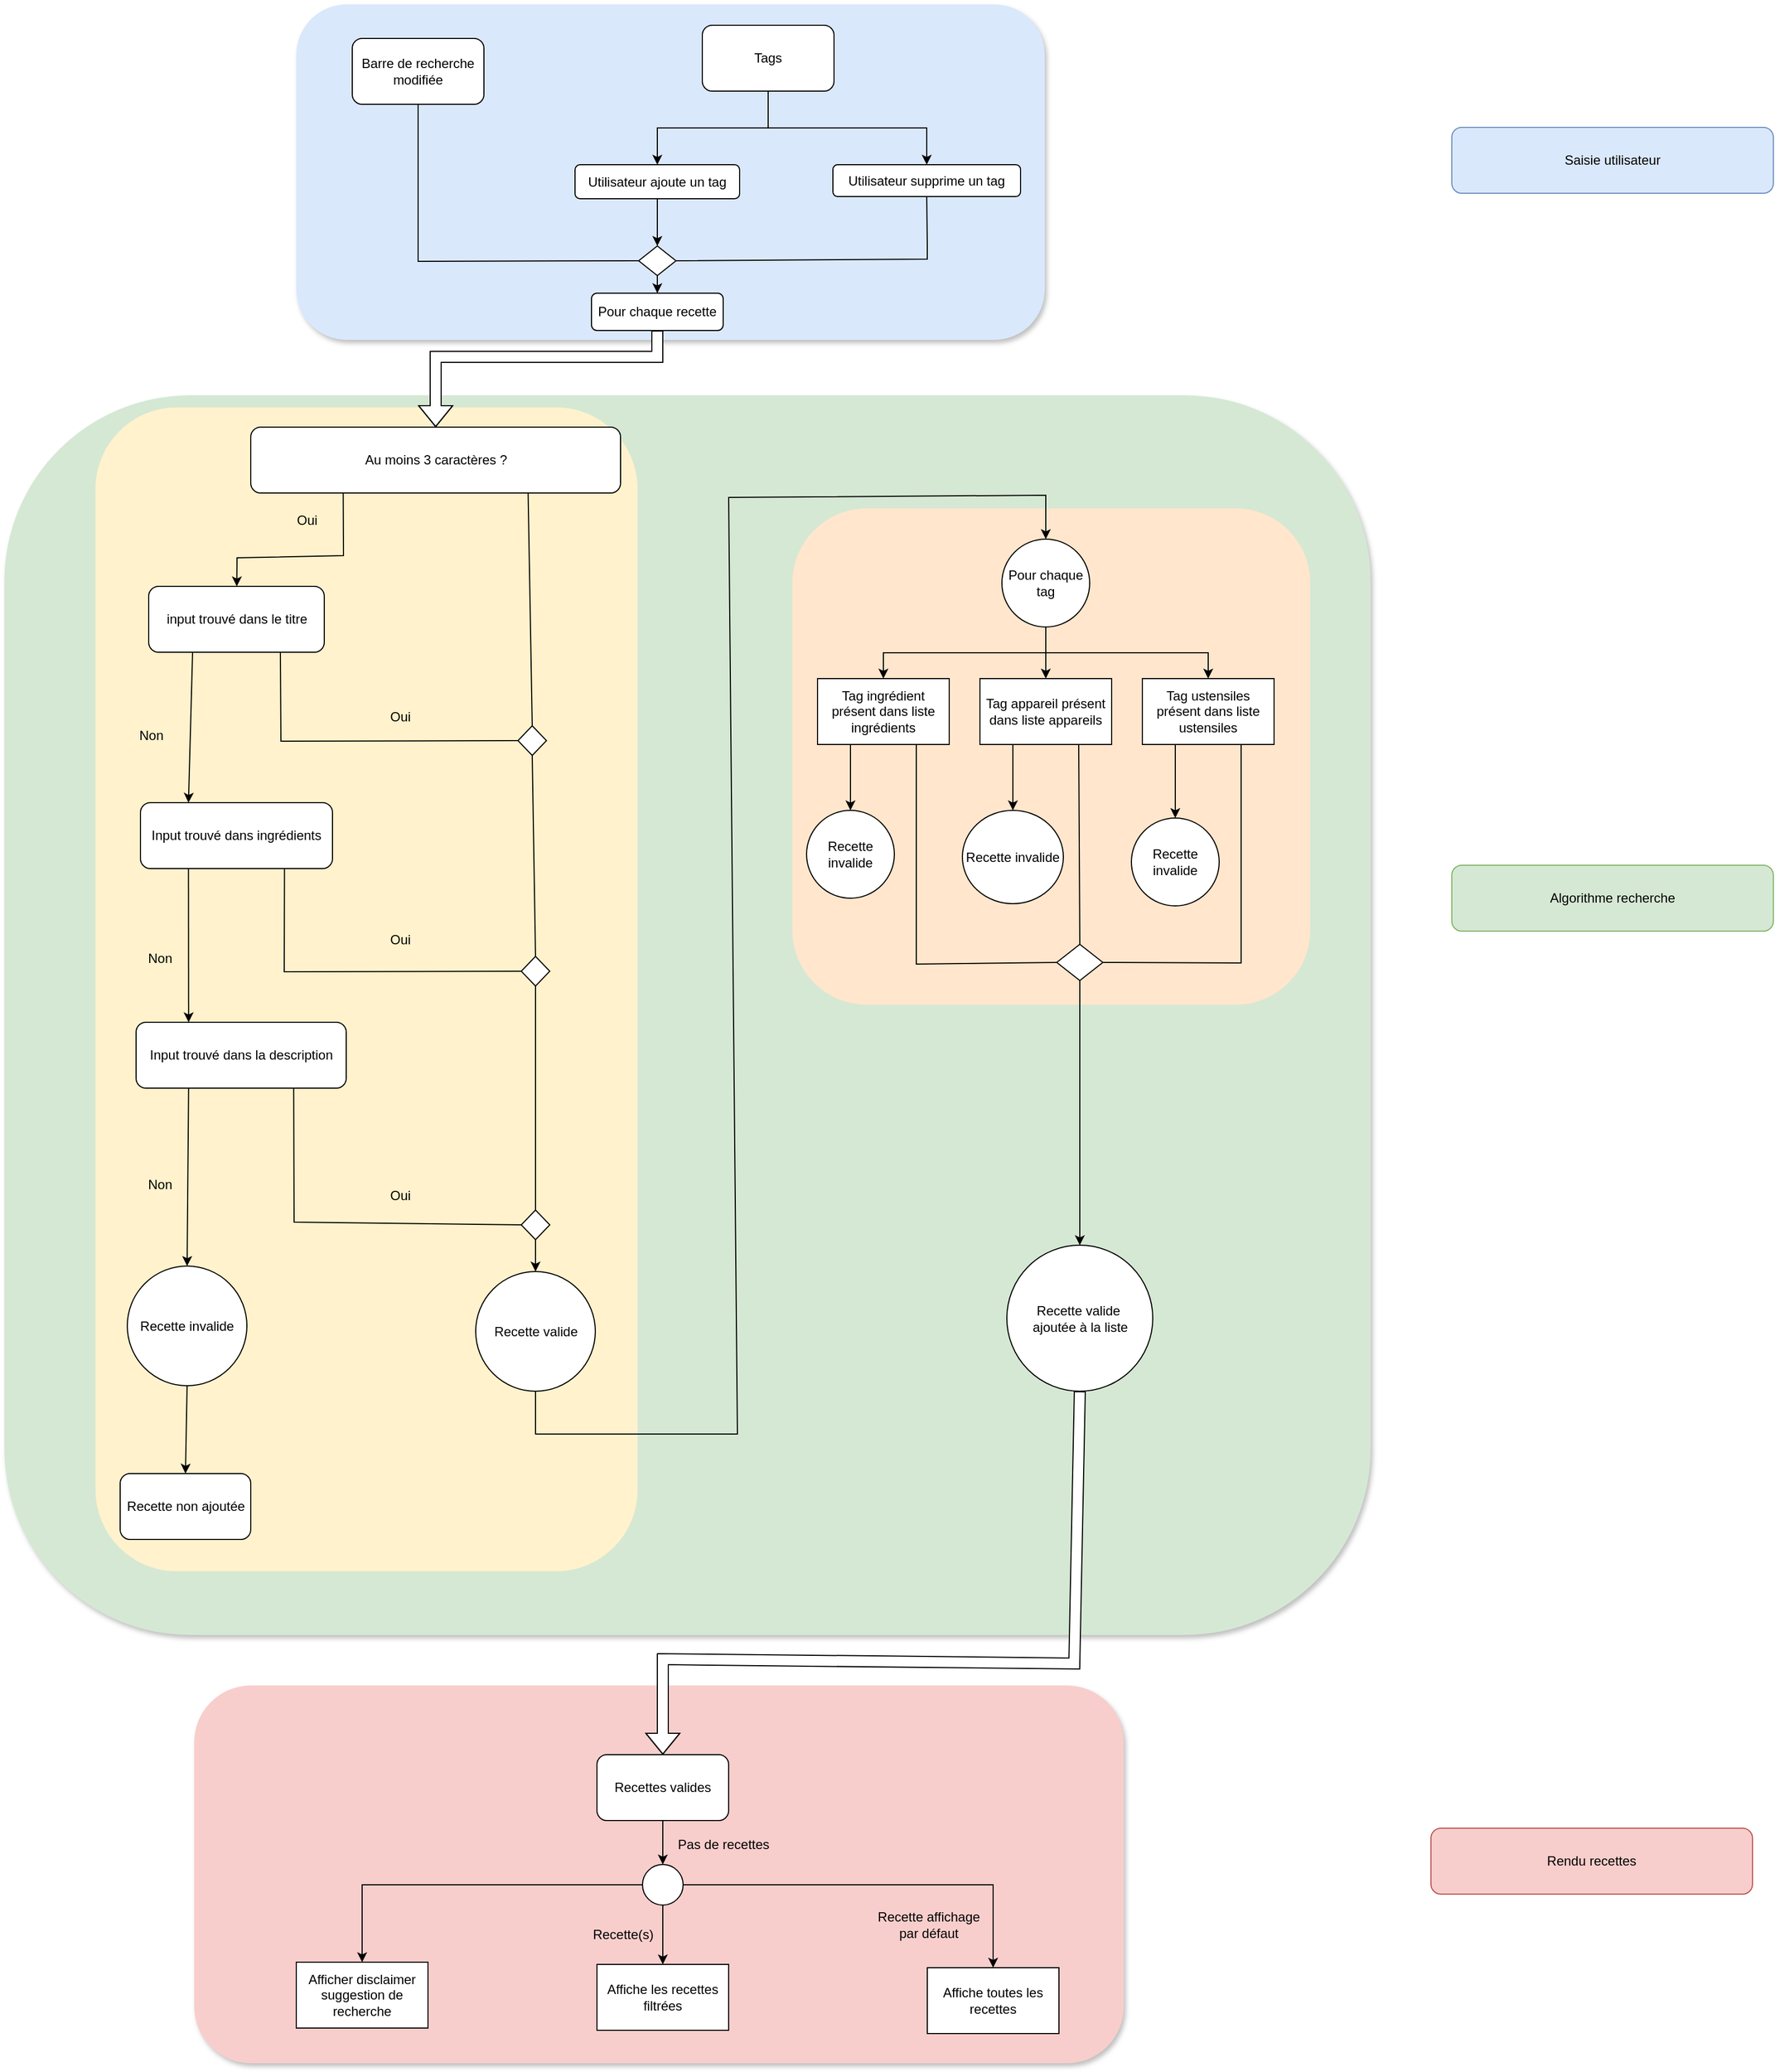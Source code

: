 <mxfile version="26.0.6">
  <diagram id="C5RBs43oDa-KdzZeNtuy" name="Page-1">
    <mxGraphModel grid="0" page="1" gridSize="10" guides="1" tooltips="1" connect="1" arrows="1" fold="1" pageScale="1" pageWidth="827" pageHeight="1169" math="0" shadow="0">
      <root>
        <mxCell id="WIyWlLk6GJQsqaUBKTNV-0" />
        <mxCell id="WIyWlLk6GJQsqaUBKTNV-1" parent="WIyWlLk6GJQsqaUBKTNV-0" />
        <mxCell id="YOI-uwfIqBbVVLLgksNk-14" value="" style="rounded=1;whiteSpace=wrap;html=1;fillColor=#d5e8d4;dashed=1;strokeColor=none;shadow=1;" vertex="1" parent="WIyWlLk6GJQsqaUBKTNV-1">
          <mxGeometry x="221" y="365" width="1245" height="1129" as="geometry" />
        </mxCell>
        <mxCell id="YOI-uwfIqBbVVLLgksNk-123" value="" style="rounded=1;whiteSpace=wrap;html=1;dashed=1;fillColor=#ffe6cc;strokeColor=none;shadow=0;" vertex="1" parent="WIyWlLk6GJQsqaUBKTNV-1">
          <mxGeometry x="939" y="468" width="472" height="452" as="geometry" />
        </mxCell>
        <mxCell id="YOI-uwfIqBbVVLLgksNk-120" value="" style="rounded=1;whiteSpace=wrap;html=1;dashed=1;fillColor=#fff2cc;strokeColor=none;shadow=0;" vertex="1" parent="WIyWlLk6GJQsqaUBKTNV-1">
          <mxGeometry x="304" y="376" width="494" height="1060" as="geometry" />
        </mxCell>
        <mxCell id="YOI-uwfIqBbVVLLgksNk-18" value="" style="rounded=1;whiteSpace=wrap;html=1;fillColor=#f8cecc;strokeColor=none;dashed=1;shadow=1;" vertex="1" parent="WIyWlLk6GJQsqaUBKTNV-1">
          <mxGeometry x="394" y="1540" width="847" height="344" as="geometry" />
        </mxCell>
        <mxCell id="YOI-uwfIqBbVVLLgksNk-12" value="" style="rounded=1;whiteSpace=wrap;html=1;fillColor=#dae8fc;strokeColor=none;shadow=1;" vertex="1" parent="WIyWlLk6GJQsqaUBKTNV-1">
          <mxGeometry x="487" y="9" width="682" height="305.5" as="geometry" />
        </mxCell>
        <mxCell id="4XZCwEGbt0SwwIOm-SQa-47" style="edgeStyle=orthogonalEdgeStyle;rounded=0;orthogonalLoop=1;jettySize=auto;html=1;exitX=0.5;exitY=1;exitDx=0;exitDy=0;" edge="1" parent="WIyWlLk6GJQsqaUBKTNV-1" source="4XZCwEGbt0SwwIOm-SQa-22" target="4XZCwEGbt0SwwIOm-SQa-48">
          <mxGeometry relative="1" as="geometry">
            <mxPoint x="1037" y="185" as="targetPoint" />
          </mxGeometry>
        </mxCell>
        <mxCell id="4XZCwEGbt0SwwIOm-SQa-22" value="Tags" style="rounded=1;whiteSpace=wrap;html=1;" vertex="1" parent="WIyWlLk6GJQsqaUBKTNV-1">
          <mxGeometry x="857" y="28" width="120" height="60" as="geometry" />
        </mxCell>
        <mxCell id="YOI-uwfIqBbVVLLgksNk-70" value="" style="edgeStyle=orthogonalEdgeStyle;rounded=0;orthogonalLoop=1;jettySize=auto;html=1;" edge="1" parent="WIyWlLk6GJQsqaUBKTNV-1" source="4XZCwEGbt0SwwIOm-SQa-26" target="YOI-uwfIqBbVVLLgksNk-64">
          <mxGeometry relative="1" as="geometry" />
        </mxCell>
        <mxCell id="4XZCwEGbt0SwwIOm-SQa-26" value="Utilisateur ajoute un tag" style="rounded=1;whiteSpace=wrap;html=1;" vertex="1" parent="WIyWlLk6GJQsqaUBKTNV-1">
          <mxGeometry x="741" y="155" width="150" height="31" as="geometry" />
        </mxCell>
        <mxCell id="4XZCwEGbt0SwwIOm-SQa-48" value="Utilisateur supprime un tag" style="rounded=1;whiteSpace=wrap;html=1;" vertex="1" parent="WIyWlLk6GJQsqaUBKTNV-1">
          <mxGeometry x="976" y="155" width="171" height="29" as="geometry" />
        </mxCell>
        <mxCell id="4XZCwEGbt0SwwIOm-SQa-95" value="Barre de recherche modifiée" style="rounded=1;whiteSpace=wrap;html=1;" vertex="1" parent="WIyWlLk6GJQsqaUBKTNV-1">
          <mxGeometry x="538" y="40" width="120" height="60" as="geometry" />
        </mxCell>
        <mxCell id="YOI-uwfIqBbVVLLgksNk-3" style="edgeStyle=orthogonalEdgeStyle;rounded=0;orthogonalLoop=1;jettySize=auto;html=1;exitX=0.5;exitY=1;exitDx=0;exitDy=0;entryX=0.5;entryY=0;entryDx=0;entryDy=0;" edge="1" parent="WIyWlLk6GJQsqaUBKTNV-1" source="4XZCwEGbt0SwwIOm-SQa-22" target="4XZCwEGbt0SwwIOm-SQa-26">
          <mxGeometry relative="1" as="geometry">
            <mxPoint x="883" y="179" as="targetPoint" />
            <mxPoint x="713" y="112" as="sourcePoint" />
          </mxGeometry>
        </mxCell>
        <mxCell id="YOI-uwfIqBbVVLLgksNk-7" value="" style="endArrow=none;html=1;rounded=0;exitX=0;exitY=0.5;exitDx=0;exitDy=0;entryX=0.5;entryY=1;entryDx=0;entryDy=0;" edge="1" parent="WIyWlLk6GJQsqaUBKTNV-1" source="YOI-uwfIqBbVVLLgksNk-64" target="4XZCwEGbt0SwwIOm-SQa-95">
          <mxGeometry width="50" height="50" relative="1" as="geometry">
            <mxPoint x="814" y="274" as="sourcePoint" />
            <mxPoint x="597.5" y="98" as="targetPoint" />
            <Array as="points">
              <mxPoint x="598" y="243" />
            </Array>
          </mxGeometry>
        </mxCell>
        <mxCell id="YOI-uwfIqBbVVLLgksNk-9" value="" style="endArrow=none;html=1;rounded=0;entryX=0.5;entryY=1;entryDx=0;entryDy=0;exitX=1;exitY=0.5;exitDx=0;exitDy=0;" edge="1" parent="WIyWlLk6GJQsqaUBKTNV-1" source="YOI-uwfIqBbVVLLgksNk-64" target="4XZCwEGbt0SwwIOm-SQa-48">
          <mxGeometry width="50" height="50" relative="1" as="geometry">
            <mxPoint x="816" y="273" as="sourcePoint" />
            <mxPoint x="954" y="364" as="targetPoint" />
            <Array as="points">
              <mxPoint x="1062" y="241" />
              <mxPoint x="1062" y="227" />
            </Array>
          </mxGeometry>
        </mxCell>
        <mxCell id="YOI-uwfIqBbVVLLgksNk-13" value="Saisie utilisateur" style="rounded=1;whiteSpace=wrap;html=1;fillColor=#dae8fc;strokeColor=#6c8ebf;" vertex="1" parent="WIyWlLk6GJQsqaUBKTNV-1">
          <mxGeometry x="1540" y="121" width="293" height="60" as="geometry" />
        </mxCell>
        <mxCell id="YOI-uwfIqBbVVLLgksNk-16" value="Algorithme recherche" style="rounded=1;whiteSpace=wrap;html=1;fillColor=#d5e8d4;strokeColor=#82b366;" vertex="1" parent="WIyWlLk6GJQsqaUBKTNV-1">
          <mxGeometry x="1540" y="793" width="293" height="60" as="geometry" />
        </mxCell>
        <mxCell id="YOI-uwfIqBbVVLLgksNk-17" value="Rendu recettes" style="rounded=1;whiteSpace=wrap;html=1;fillColor=#f8cecc;strokeColor=#b85450;" vertex="1" parent="WIyWlLk6GJQsqaUBKTNV-1">
          <mxGeometry x="1521" y="1670" width="293" height="60" as="geometry" />
        </mxCell>
        <mxCell id="YOI-uwfIqBbVVLLgksNk-19" value="Au moins 3 caractères ?" style="rounded=1;whiteSpace=wrap;html=1;" vertex="1" parent="WIyWlLk6GJQsqaUBKTNV-1">
          <mxGeometry x="445.5" y="394" width="337" height="60" as="geometry" />
        </mxCell>
        <mxCell id="YOI-uwfIqBbVVLLgksNk-21" value="" style="endArrow=classic;html=1;rounded=0;exitX=0.25;exitY=1;exitDx=0;exitDy=0;" edge="1" parent="WIyWlLk6GJQsqaUBKTNV-1" source="YOI-uwfIqBbVVLLgksNk-19" target="YOI-uwfIqBbVVLLgksNk-22">
          <mxGeometry width="50" height="50" relative="1" as="geometry">
            <mxPoint x="518.22" y="454" as="sourcePoint" />
            <mxPoint x="436" y="603" as="targetPoint" />
            <Array as="points">
              <mxPoint x="530" y="511" />
              <mxPoint x="433" y="513" />
            </Array>
          </mxGeometry>
        </mxCell>
        <mxCell id="YOI-uwfIqBbVVLLgksNk-22" value="input trouvé dans le titre" style="rounded=1;whiteSpace=wrap;html=1;" vertex="1" parent="WIyWlLk6GJQsqaUBKTNV-1">
          <mxGeometry x="352.5" y="539" width="160" height="60" as="geometry" />
        </mxCell>
        <mxCell id="YOI-uwfIqBbVVLLgksNk-23" value="Oui" style="text;html=1;align=center;verticalAlign=middle;whiteSpace=wrap;rounded=0;" vertex="1" parent="WIyWlLk6GJQsqaUBKTNV-1">
          <mxGeometry x="467" y="464" width="60" height="30" as="geometry" />
        </mxCell>
        <mxCell id="YOI-uwfIqBbVVLLgksNk-31" value="Oui" style="text;html=1;align=center;verticalAlign=middle;whiteSpace=wrap;rounded=0;" vertex="1" parent="WIyWlLk6GJQsqaUBKTNV-1">
          <mxGeometry x="552" y="643" width="60" height="30" as="geometry" />
        </mxCell>
        <mxCell id="YOI-uwfIqBbVVLLgksNk-32" value="" style="endArrow=classic;html=1;rounded=0;exitX=0.25;exitY=1;exitDx=0;exitDy=0;entryX=0.25;entryY=0;entryDx=0;entryDy=0;" edge="1" parent="WIyWlLk6GJQsqaUBKTNV-1" source="YOI-uwfIqBbVVLLgksNk-22" target="YOI-uwfIqBbVVLLgksNk-33">
          <mxGeometry width="50" height="50" relative="1" as="geometry">
            <mxPoint x="481" y="807" as="sourcePoint" />
            <mxPoint x="393" y="744" as="targetPoint" />
          </mxGeometry>
        </mxCell>
        <mxCell id="YOI-uwfIqBbVVLLgksNk-33" value="Input trouvé dans ingrédients" style="rounded=1;whiteSpace=wrap;html=1;" vertex="1" parent="WIyWlLk6GJQsqaUBKTNV-1">
          <mxGeometry x="345" y="736" width="175" height="60" as="geometry" />
        </mxCell>
        <mxCell id="YOI-uwfIqBbVVLLgksNk-34" value="Non" style="text;html=1;align=center;verticalAlign=middle;whiteSpace=wrap;rounded=0;" vertex="1" parent="WIyWlLk6GJQsqaUBKTNV-1">
          <mxGeometry x="325" y="660" width="60" height="30" as="geometry" />
        </mxCell>
        <mxCell id="YOI-uwfIqBbVVLLgksNk-37" value="" style="endArrow=none;html=1;rounded=0;entryX=0.75;entryY=1;entryDx=0;entryDy=0;exitX=0.5;exitY=0;exitDx=0;exitDy=0;" edge="1" parent="WIyWlLk6GJQsqaUBKTNV-1" source="YOI-uwfIqBbVVLLgksNk-36" target="YOI-uwfIqBbVVLLgksNk-19">
          <mxGeometry width="50" height="50" relative="1" as="geometry">
            <mxPoint x="481" y="807" as="sourcePoint" />
            <mxPoint x="531" y="757" as="targetPoint" />
          </mxGeometry>
        </mxCell>
        <mxCell id="YOI-uwfIqBbVVLLgksNk-36" value="" style="rhombus;whiteSpace=wrap;html=1;" vertex="1" parent="WIyWlLk6GJQsqaUBKTNV-1">
          <mxGeometry x="689" y="666" width="26" height="27" as="geometry" />
        </mxCell>
        <mxCell id="YOI-uwfIqBbVVLLgksNk-40" value="" style="endArrow=none;html=1;rounded=0;entryX=0;entryY=0.5;entryDx=0;entryDy=0;exitX=0.75;exitY=1;exitDx=0;exitDy=0;" edge="1" parent="WIyWlLk6GJQsqaUBKTNV-1" source="YOI-uwfIqBbVVLLgksNk-22" target="YOI-uwfIqBbVVLLgksNk-36">
          <mxGeometry width="50" height="50" relative="1" as="geometry">
            <mxPoint x="481" y="807" as="sourcePoint" />
            <mxPoint x="531" y="757" as="targetPoint" />
            <Array as="points">
              <mxPoint x="473" y="680" />
            </Array>
          </mxGeometry>
        </mxCell>
        <mxCell id="YOI-uwfIqBbVVLLgksNk-41" value="" style="rhombus;whiteSpace=wrap;html=1;" vertex="1" parent="WIyWlLk6GJQsqaUBKTNV-1">
          <mxGeometry x="692" y="1107" width="26" height="27" as="geometry" />
        </mxCell>
        <mxCell id="YOI-uwfIqBbVVLLgksNk-43" value="" style="endArrow=none;html=1;rounded=0;entryX=0.5;entryY=1;entryDx=0;entryDy=0;exitX=0.5;exitY=0;exitDx=0;exitDy=0;" edge="1" parent="WIyWlLk6GJQsqaUBKTNV-1" source="YOI-uwfIqBbVVLLgksNk-42" target="YOI-uwfIqBbVVLLgksNk-36">
          <mxGeometry width="50" height="50" relative="1" as="geometry">
            <mxPoint x="712" y="676" as="sourcePoint" />
            <mxPoint x="708" y="464" as="targetPoint" />
          </mxGeometry>
        </mxCell>
        <mxCell id="YOI-uwfIqBbVVLLgksNk-42" value="" style="rhombus;whiteSpace=wrap;html=1;" vertex="1" parent="WIyWlLk6GJQsqaUBKTNV-1">
          <mxGeometry x="692" y="876" width="26" height="27" as="geometry" />
        </mxCell>
        <mxCell id="YOI-uwfIqBbVVLLgksNk-45" value="" style="endArrow=none;html=1;rounded=0;exitX=0.75;exitY=1;exitDx=0;exitDy=0;entryX=0;entryY=0.5;entryDx=0;entryDy=0;" edge="1" parent="WIyWlLk6GJQsqaUBKTNV-1" source="YOI-uwfIqBbVVLLgksNk-33" target="YOI-uwfIqBbVVLLgksNk-42">
          <mxGeometry width="50" height="50" relative="1" as="geometry">
            <mxPoint x="481" y="807" as="sourcePoint" />
            <mxPoint x="531" y="757" as="targetPoint" />
            <Array as="points">
              <mxPoint x="476" y="890" />
            </Array>
          </mxGeometry>
        </mxCell>
        <mxCell id="YOI-uwfIqBbVVLLgksNk-46" value="" style="endArrow=none;html=1;rounded=0;entryX=0.5;entryY=1;entryDx=0;entryDy=0;exitX=0.5;exitY=0;exitDx=0;exitDy=0;" edge="1" parent="WIyWlLk6GJQsqaUBKTNV-1" source="YOI-uwfIqBbVVLLgksNk-41" target="YOI-uwfIqBbVVLLgksNk-42">
          <mxGeometry width="50" height="50" relative="1" as="geometry">
            <mxPoint x="481" y="1007" as="sourcePoint" />
            <mxPoint x="531" y="957" as="targetPoint" />
          </mxGeometry>
        </mxCell>
        <mxCell id="YOI-uwfIqBbVVLLgksNk-48" value="Input trouvé dans la description" style="rounded=1;whiteSpace=wrap;html=1;" vertex="1" parent="WIyWlLk6GJQsqaUBKTNV-1">
          <mxGeometry x="341" y="936" width="191.5" height="60" as="geometry" />
        </mxCell>
        <mxCell id="YOI-uwfIqBbVVLLgksNk-49" value="" style="endArrow=classic;html=1;rounded=0;exitX=0.25;exitY=1;exitDx=0;exitDy=0;entryX=0.25;entryY=0;entryDx=0;entryDy=0;" edge="1" parent="WIyWlLk6GJQsqaUBKTNV-1" source="YOI-uwfIqBbVVLLgksNk-33" target="YOI-uwfIqBbVVLLgksNk-48">
          <mxGeometry width="50" height="50" relative="1" as="geometry">
            <mxPoint x="481" y="1007" as="sourcePoint" />
            <mxPoint x="531" y="957" as="targetPoint" />
          </mxGeometry>
        </mxCell>
        <mxCell id="YOI-uwfIqBbVVLLgksNk-50" value="Oui" style="text;html=1;align=center;verticalAlign=middle;whiteSpace=wrap;rounded=0;" vertex="1" parent="WIyWlLk6GJQsqaUBKTNV-1">
          <mxGeometry x="552" y="846" width="60" height="30" as="geometry" />
        </mxCell>
        <mxCell id="YOI-uwfIqBbVVLLgksNk-51" value="Non" style="text;html=1;align=center;verticalAlign=middle;whiteSpace=wrap;rounded=0;" vertex="1" parent="WIyWlLk6GJQsqaUBKTNV-1">
          <mxGeometry x="333" y="863" width="60" height="30" as="geometry" />
        </mxCell>
        <mxCell id="YOI-uwfIqBbVVLLgksNk-52" value="Non" style="text;html=1;align=center;verticalAlign=middle;whiteSpace=wrap;rounded=0;" vertex="1" parent="WIyWlLk6GJQsqaUBKTNV-1">
          <mxGeometry x="333" y="1069" width="60" height="30" as="geometry" />
        </mxCell>
        <mxCell id="YOI-uwfIqBbVVLLgksNk-53" value="" style="endArrow=none;html=1;rounded=0;entryX=0.75;entryY=1;entryDx=0;entryDy=0;exitX=0;exitY=0.5;exitDx=0;exitDy=0;" edge="1" parent="WIyWlLk6GJQsqaUBKTNV-1" source="YOI-uwfIqBbVVLLgksNk-41" target="YOI-uwfIqBbVVLLgksNk-48">
          <mxGeometry width="50" height="50" relative="1" as="geometry">
            <mxPoint x="481" y="1107" as="sourcePoint" />
            <mxPoint x="531" y="1057" as="targetPoint" />
            <Array as="points">
              <mxPoint x="485" y="1118" />
            </Array>
          </mxGeometry>
        </mxCell>
        <mxCell id="YOI-uwfIqBbVVLLgksNk-54" value="Oui" style="text;html=1;align=center;verticalAlign=middle;whiteSpace=wrap;rounded=0;" vertex="1" parent="WIyWlLk6GJQsqaUBKTNV-1">
          <mxGeometry x="552" y="1079" width="60" height="30" as="geometry" />
        </mxCell>
        <mxCell id="YOI-uwfIqBbVVLLgksNk-56" value="Recette valide" style="ellipse;whiteSpace=wrap;html=1;aspect=fixed;" vertex="1" parent="WIyWlLk6GJQsqaUBKTNV-1">
          <mxGeometry x="650.5" y="1163" width="109" height="109" as="geometry" />
        </mxCell>
        <mxCell id="YOI-uwfIqBbVVLLgksNk-57" value="Recette invalide" style="ellipse;whiteSpace=wrap;html=1;aspect=fixed;" vertex="1" parent="WIyWlLk6GJQsqaUBKTNV-1">
          <mxGeometry x="333" y="1158" width="109" height="109" as="geometry" />
        </mxCell>
        <mxCell id="YOI-uwfIqBbVVLLgksNk-58" value="" style="endArrow=classic;html=1;rounded=0;exitX=0.5;exitY=1;exitDx=0;exitDy=0;entryX=0.5;entryY=0;entryDx=0;entryDy=0;" edge="1" parent="WIyWlLk6GJQsqaUBKTNV-1" source="YOI-uwfIqBbVVLLgksNk-41" target="YOI-uwfIqBbVVLLgksNk-56">
          <mxGeometry width="50" height="50" relative="1" as="geometry">
            <mxPoint x="481" y="1107" as="sourcePoint" />
            <mxPoint x="531" y="1057" as="targetPoint" />
          </mxGeometry>
        </mxCell>
        <mxCell id="YOI-uwfIqBbVVLLgksNk-59" value="" style="endArrow=classic;html=1;rounded=0;exitX=0.25;exitY=1;exitDx=0;exitDy=0;entryX=0.5;entryY=0;entryDx=0;entryDy=0;" edge="1" parent="WIyWlLk6GJQsqaUBKTNV-1" source="YOI-uwfIqBbVVLLgksNk-48" target="YOI-uwfIqBbVVLLgksNk-57">
          <mxGeometry width="50" height="50" relative="1" as="geometry">
            <mxPoint x="481" y="1107" as="sourcePoint" />
            <mxPoint x="531" y="1057" as="targetPoint" />
          </mxGeometry>
        </mxCell>
        <mxCell id="YOI-uwfIqBbVVLLgksNk-60" value="" style="endArrow=classic;html=1;rounded=0;exitX=0.5;exitY=1;exitDx=0;exitDy=0;entryX=0.5;entryY=0;entryDx=0;entryDy=0;" edge="1" parent="WIyWlLk6GJQsqaUBKTNV-1" source="YOI-uwfIqBbVVLLgksNk-56" target="YOI-uwfIqBbVVLLgksNk-76">
          <mxGeometry width="50" height="50" relative="1" as="geometry">
            <mxPoint x="481" y="1307" as="sourcePoint" />
            <mxPoint x="1024" y="563" as="targetPoint" />
            <Array as="points">
              <mxPoint x="705" y="1311" />
              <mxPoint x="889" y="1311" />
              <mxPoint x="881" y="458" />
              <mxPoint x="1170" y="456" />
            </Array>
          </mxGeometry>
        </mxCell>
        <mxCell id="YOI-uwfIqBbVVLLgksNk-61" value="" style="endArrow=classic;html=1;rounded=0;exitX=0.5;exitY=1;exitDx=0;exitDy=0;entryX=0.5;entryY=0;entryDx=0;entryDy=0;" edge="1" parent="WIyWlLk6GJQsqaUBKTNV-1" source="YOI-uwfIqBbVVLLgksNk-57" target="YOI-uwfIqBbVVLLgksNk-62">
          <mxGeometry width="50" height="50" relative="1" as="geometry">
            <mxPoint x="590" y="1165" as="sourcePoint" />
            <mxPoint x="388" y="1356" as="targetPoint" />
          </mxGeometry>
        </mxCell>
        <mxCell id="YOI-uwfIqBbVVLLgksNk-62" value="Recette non ajoutée" style="rounded=1;whiteSpace=wrap;html=1;" vertex="1" parent="WIyWlLk6GJQsqaUBKTNV-1">
          <mxGeometry x="326.5" y="1347" width="119" height="60" as="geometry" />
        </mxCell>
        <mxCell id="YOI-uwfIqBbVVLLgksNk-74" value="" style="edgeStyle=orthogonalEdgeStyle;rounded=0;orthogonalLoop=1;jettySize=auto;html=1;" edge="1" parent="WIyWlLk6GJQsqaUBKTNV-1" source="YOI-uwfIqBbVVLLgksNk-64" target="YOI-uwfIqBbVVLLgksNk-72">
          <mxGeometry relative="1" as="geometry" />
        </mxCell>
        <mxCell id="YOI-uwfIqBbVVLLgksNk-64" value="" style="rhombus;whiteSpace=wrap;html=1;" vertex="1" parent="WIyWlLk6GJQsqaUBKTNV-1">
          <mxGeometry x="799" y="229" width="34" height="27" as="geometry" />
        </mxCell>
        <mxCell id="YOI-uwfIqBbVVLLgksNk-72" value="Pour chaque recette" style="rounded=1;whiteSpace=wrap;html=1;" vertex="1" parent="WIyWlLk6GJQsqaUBKTNV-1">
          <mxGeometry x="756" y="272" width="120" height="34" as="geometry" />
        </mxCell>
        <mxCell id="YOI-uwfIqBbVVLLgksNk-73" value="" style="shape=flexArrow;endArrow=classic;html=1;rounded=0;exitX=0.5;exitY=1;exitDx=0;exitDy=0;entryX=0.5;entryY=0;entryDx=0;entryDy=0;fillColor=#FFFFFF;" edge="1" parent="WIyWlLk6GJQsqaUBKTNV-1" source="YOI-uwfIqBbVVLLgksNk-72" target="YOI-uwfIqBbVVLLgksNk-19">
          <mxGeometry width="50" height="50" relative="1" as="geometry">
            <mxPoint x="759" y="427" as="sourcePoint" />
            <mxPoint x="809" y="377" as="targetPoint" />
            <Array as="points">
              <mxPoint x="816" y="330" />
              <mxPoint x="614" y="330" />
            </Array>
          </mxGeometry>
        </mxCell>
        <mxCell id="YOI-uwfIqBbVVLLgksNk-80" value="" style="edgeStyle=orthogonalEdgeStyle;rounded=0;orthogonalLoop=1;jettySize=auto;html=1;exitX=0.5;exitY=1;exitDx=0;exitDy=0;" edge="1" parent="WIyWlLk6GJQsqaUBKTNV-1" source="YOI-uwfIqBbVVLLgksNk-76" target="YOI-uwfIqBbVVLLgksNk-79">
          <mxGeometry relative="1" as="geometry" />
        </mxCell>
        <mxCell id="YOI-uwfIqBbVVLLgksNk-85" value="" style="edgeStyle=orthogonalEdgeStyle;rounded=0;orthogonalLoop=1;jettySize=auto;html=1;" edge="1" parent="WIyWlLk6GJQsqaUBKTNV-1" source="YOI-uwfIqBbVVLLgksNk-76" target="YOI-uwfIqBbVVLLgksNk-82">
          <mxGeometry relative="1" as="geometry" />
        </mxCell>
        <mxCell id="YOI-uwfIqBbVVLLgksNk-89" style="edgeStyle=orthogonalEdgeStyle;rounded=0;orthogonalLoop=1;jettySize=auto;html=1;exitX=0.5;exitY=1;exitDx=0;exitDy=0;" edge="1" parent="WIyWlLk6GJQsqaUBKTNV-1" source="YOI-uwfIqBbVVLLgksNk-76" target="YOI-uwfIqBbVVLLgksNk-84">
          <mxGeometry relative="1" as="geometry">
            <mxPoint x="1170" y="599" as="sourcePoint" />
          </mxGeometry>
        </mxCell>
        <mxCell id="YOI-uwfIqBbVVLLgksNk-76" value="Pour chaque tag" style="ellipse;whiteSpace=wrap;html=1;aspect=fixed;" vertex="1" parent="WIyWlLk6GJQsqaUBKTNV-1">
          <mxGeometry x="1130" y="496" width="80" height="80" as="geometry" />
        </mxCell>
        <mxCell id="YOI-uwfIqBbVVLLgksNk-99" value="" style="edgeStyle=orthogonalEdgeStyle;rounded=0;orthogonalLoop=1;jettySize=auto;html=1;exitX=0.25;exitY=1;exitDx=0;exitDy=0;" edge="1" parent="WIyWlLk6GJQsqaUBKTNV-1" source="YOI-uwfIqBbVVLLgksNk-79" target="YOI-uwfIqBbVVLLgksNk-98">
          <mxGeometry relative="1" as="geometry" />
        </mxCell>
        <mxCell id="YOI-uwfIqBbVVLLgksNk-79" value="Tag ingrédient&lt;div&gt;présent dans liste ingrédients&lt;/div&gt;" style="whiteSpace=wrap;html=1;" vertex="1" parent="WIyWlLk6GJQsqaUBKTNV-1">
          <mxGeometry x="962" y="623" width="120" height="60" as="geometry" />
        </mxCell>
        <mxCell id="YOI-uwfIqBbVVLLgksNk-94" value="" style="edgeStyle=orthogonalEdgeStyle;rounded=0;orthogonalLoop=1;jettySize=auto;html=1;entryX=0.5;entryY=0;entryDx=0;entryDy=0;exitX=0.25;exitY=1;exitDx=0;exitDy=0;" edge="1" parent="WIyWlLk6GJQsqaUBKTNV-1" source="YOI-uwfIqBbVVLLgksNk-82" target="YOI-uwfIqBbVVLLgksNk-93">
          <mxGeometry relative="1" as="geometry" />
        </mxCell>
        <mxCell id="YOI-uwfIqBbVVLLgksNk-82" value="Tag appareil présent dans liste appareils" style="whiteSpace=wrap;html=1;" vertex="1" parent="WIyWlLk6GJQsqaUBKTNV-1">
          <mxGeometry x="1110" y="623" width="120" height="60" as="geometry" />
        </mxCell>
        <mxCell id="YOI-uwfIqBbVVLLgksNk-97" value="" style="edgeStyle=orthogonalEdgeStyle;rounded=0;orthogonalLoop=1;jettySize=auto;html=1;exitX=0.25;exitY=1;exitDx=0;exitDy=0;" edge="1" parent="WIyWlLk6GJQsqaUBKTNV-1" source="YOI-uwfIqBbVVLLgksNk-84" target="YOI-uwfIqBbVVLLgksNk-96">
          <mxGeometry relative="1" as="geometry" />
        </mxCell>
        <mxCell id="YOI-uwfIqBbVVLLgksNk-84" value="Tag ustensiles présent dans liste ustensiles" style="whiteSpace=wrap;html=1;" vertex="1" parent="WIyWlLk6GJQsqaUBKTNV-1">
          <mxGeometry x="1258" y="623" width="120" height="60" as="geometry" />
        </mxCell>
        <mxCell id="YOI-uwfIqBbVVLLgksNk-93" value="Recette invalide" style="ellipse;whiteSpace=wrap;html=1;" vertex="1" parent="WIyWlLk6GJQsqaUBKTNV-1">
          <mxGeometry x="1094" y="743" width="92" height="85" as="geometry" />
        </mxCell>
        <mxCell id="YOI-uwfIqBbVVLLgksNk-96" value="Recette invalide" style="ellipse;whiteSpace=wrap;html=1;" vertex="1" parent="WIyWlLk6GJQsqaUBKTNV-1">
          <mxGeometry x="1248" y="750" width="80" height="80" as="geometry" />
        </mxCell>
        <mxCell id="YOI-uwfIqBbVVLLgksNk-98" value="Recette invalide" style="ellipse;whiteSpace=wrap;html=1;" vertex="1" parent="WIyWlLk6GJQsqaUBKTNV-1">
          <mxGeometry x="952" y="743" width="80" height="80" as="geometry" />
        </mxCell>
        <mxCell id="YOI-uwfIqBbVVLLgksNk-106" value="Recette valide&amp;nbsp;&lt;div&gt;ajoutée à la liste&lt;/div&gt;" style="ellipse;whiteSpace=wrap;html=1;aspect=fixed;" vertex="1" parent="WIyWlLk6GJQsqaUBKTNV-1">
          <mxGeometry x="1134.5" y="1139" width="133" height="133" as="geometry" />
        </mxCell>
        <mxCell id="YOI-uwfIqBbVVLLgksNk-110" value="" style="rhombus;whiteSpace=wrap;html=1;" vertex="1" parent="WIyWlLk6GJQsqaUBKTNV-1">
          <mxGeometry x="1180" y="865" width="42" height="33" as="geometry" />
        </mxCell>
        <mxCell id="YOI-uwfIqBbVVLLgksNk-113" value="" style="endArrow=none;html=1;rounded=0;exitX=0.75;exitY=1;exitDx=0;exitDy=0;entryX=0;entryY=0.5;entryDx=0;entryDy=0;" edge="1" parent="WIyWlLk6GJQsqaUBKTNV-1" source="YOI-uwfIqBbVVLLgksNk-79" target="YOI-uwfIqBbVVLLgksNk-110">
          <mxGeometry width="50" height="50" relative="1" as="geometry">
            <mxPoint x="1033" y="965" as="sourcePoint" />
            <mxPoint x="1083" y="915" as="targetPoint" />
            <Array as="points">
              <mxPoint x="1052" y="883" />
            </Array>
          </mxGeometry>
        </mxCell>
        <mxCell id="YOI-uwfIqBbVVLLgksNk-114" value="" style="endArrow=none;html=1;rounded=0;entryX=0.75;entryY=1;entryDx=0;entryDy=0;exitX=0.5;exitY=0;exitDx=0;exitDy=0;" edge="1" parent="WIyWlLk6GJQsqaUBKTNV-1" source="YOI-uwfIqBbVVLLgksNk-110" target="YOI-uwfIqBbVVLLgksNk-82">
          <mxGeometry width="50" height="50" relative="1" as="geometry">
            <mxPoint x="1033" y="965" as="sourcePoint" />
            <mxPoint x="1083" y="915" as="targetPoint" />
          </mxGeometry>
        </mxCell>
        <mxCell id="YOI-uwfIqBbVVLLgksNk-115" value="" style="endArrow=none;html=1;rounded=0;entryX=0.75;entryY=1;entryDx=0;entryDy=0;exitX=1;exitY=0.5;exitDx=0;exitDy=0;" edge="1" parent="WIyWlLk6GJQsqaUBKTNV-1" source="YOI-uwfIqBbVVLLgksNk-110" target="YOI-uwfIqBbVVLLgksNk-84">
          <mxGeometry width="50" height="50" relative="1" as="geometry">
            <mxPoint x="1033" y="965" as="sourcePoint" />
            <mxPoint x="1083" y="915" as="targetPoint" />
            <Array as="points">
              <mxPoint x="1348" y="882" />
            </Array>
          </mxGeometry>
        </mxCell>
        <mxCell id="YOI-uwfIqBbVVLLgksNk-116" value="" style="endArrow=classic;html=1;rounded=0;exitX=0.5;exitY=1;exitDx=0;exitDy=0;entryX=0.5;entryY=0;entryDx=0;entryDy=0;" edge="1" parent="WIyWlLk6GJQsqaUBKTNV-1" source="YOI-uwfIqBbVVLLgksNk-110" target="YOI-uwfIqBbVVLLgksNk-106">
          <mxGeometry width="50" height="50" relative="1" as="geometry">
            <mxPoint x="1033" y="965" as="sourcePoint" />
            <mxPoint x="1083" y="915" as="targetPoint" />
          </mxGeometry>
        </mxCell>
        <mxCell id="YOI-uwfIqBbVVLLgksNk-117" value="" style="shape=flexArrow;endArrow=classic;html=1;rounded=0;exitX=0.5;exitY=1;exitDx=0;exitDy=0;entryX=0.5;entryY=0;entryDx=0;entryDy=0;fillColor=#FFFFFF;" edge="1" parent="WIyWlLk6GJQsqaUBKTNV-1" source="YOI-uwfIqBbVVLLgksNk-106" target="YOI-uwfIqBbVVLLgksNk-119">
          <mxGeometry width="50" height="50" relative="1" as="geometry">
            <mxPoint x="1037" y="1027" as="sourcePoint" />
            <mxPoint x="1205" y="1116" as="targetPoint" />
            <Array as="points">
              <mxPoint x="1196" y="1520" />
              <mxPoint x="821" y="1516" />
            </Array>
          </mxGeometry>
        </mxCell>
        <mxCell id="YOI-uwfIqBbVVLLgksNk-125" value="" style="edgeStyle=orthogonalEdgeStyle;rounded=0;orthogonalLoop=1;jettySize=auto;html=1;" edge="1" parent="WIyWlLk6GJQsqaUBKTNV-1" source="YOI-uwfIqBbVVLLgksNk-119" target="YOI-uwfIqBbVVLLgksNk-124">
          <mxGeometry relative="1" as="geometry" />
        </mxCell>
        <mxCell id="YOI-uwfIqBbVVLLgksNk-119" value="Recettes valides" style="rounded=1;whiteSpace=wrap;html=1;" vertex="1" parent="WIyWlLk6GJQsqaUBKTNV-1">
          <mxGeometry x="761" y="1603" width="120" height="60" as="geometry" />
        </mxCell>
        <mxCell id="YOI-uwfIqBbVVLLgksNk-127" value="" style="edgeStyle=orthogonalEdgeStyle;rounded=0;orthogonalLoop=1;jettySize=auto;html=1;" edge="1" parent="WIyWlLk6GJQsqaUBKTNV-1" source="YOI-uwfIqBbVVLLgksNk-124" target="YOI-uwfIqBbVVLLgksNk-126">
          <mxGeometry relative="1" as="geometry" />
        </mxCell>
        <mxCell id="YOI-uwfIqBbVVLLgksNk-129" value="" style="edgeStyle=orthogonalEdgeStyle;rounded=0;orthogonalLoop=1;jettySize=auto;html=1;" edge="1" parent="WIyWlLk6GJQsqaUBKTNV-1" source="YOI-uwfIqBbVVLLgksNk-124" target="YOI-uwfIqBbVVLLgksNk-128">
          <mxGeometry relative="1" as="geometry" />
        </mxCell>
        <mxCell id="YOI-uwfIqBbVVLLgksNk-131" value="" style="edgeStyle=orthogonalEdgeStyle;rounded=0;orthogonalLoop=1;jettySize=auto;html=1;" edge="1" parent="WIyWlLk6GJQsqaUBKTNV-1" source="YOI-uwfIqBbVVLLgksNk-124" target="YOI-uwfIqBbVVLLgksNk-130">
          <mxGeometry relative="1" as="geometry" />
        </mxCell>
        <mxCell id="YOI-uwfIqBbVVLLgksNk-124" value="" style="ellipse;whiteSpace=wrap;html=1;aspect=fixed;" vertex="1" parent="WIyWlLk6GJQsqaUBKTNV-1">
          <mxGeometry x="802.5" y="1703" width="37" height="37" as="geometry" />
        </mxCell>
        <mxCell id="YOI-uwfIqBbVVLLgksNk-126" value="Afficher disclaimer&lt;div&gt;suggestion de recherche&lt;/div&gt;" style="whiteSpace=wrap;html=1;" vertex="1" parent="WIyWlLk6GJQsqaUBKTNV-1">
          <mxGeometry x="487" y="1792" width="120" height="60" as="geometry" />
        </mxCell>
        <mxCell id="YOI-uwfIqBbVVLLgksNk-128" value="Affiche les recettes filtrées" style="whiteSpace=wrap;html=1;" vertex="1" parent="WIyWlLk6GJQsqaUBKTNV-1">
          <mxGeometry x="761" y="1794" width="120" height="60" as="geometry" />
        </mxCell>
        <mxCell id="YOI-uwfIqBbVVLLgksNk-130" value="Affiche toutes les recettes" style="whiteSpace=wrap;html=1;" vertex="1" parent="WIyWlLk6GJQsqaUBKTNV-1">
          <mxGeometry x="1062" y="1797" width="120" height="60" as="geometry" />
        </mxCell>
        <mxCell id="YOI-uwfIqBbVVLLgksNk-132" value="Pas de recettes" style="text;html=1;align=center;verticalAlign=middle;whiteSpace=wrap;rounded=0;" vertex="1" parent="WIyWlLk6GJQsqaUBKTNV-1">
          <mxGeometry x="824" y="1670" width="105" height="30" as="geometry" />
        </mxCell>
        <mxCell id="YOI-uwfIqBbVVLLgksNk-133" value="Recette(s)" style="text;html=1;align=center;verticalAlign=middle;whiteSpace=wrap;rounded=0;" vertex="1" parent="WIyWlLk6GJQsqaUBKTNV-1">
          <mxGeometry x="754.5" y="1752" width="60" height="30" as="geometry" />
        </mxCell>
        <mxCell id="YOI-uwfIqBbVVLLgksNk-134" value="Recette affichage par défaut" style="text;html=1;align=center;verticalAlign=middle;whiteSpace=wrap;rounded=0;" vertex="1" parent="WIyWlLk6GJQsqaUBKTNV-1">
          <mxGeometry x="1013" y="1743" width="101" height="30" as="geometry" />
        </mxCell>
      </root>
    </mxGraphModel>
  </diagram>
</mxfile>
